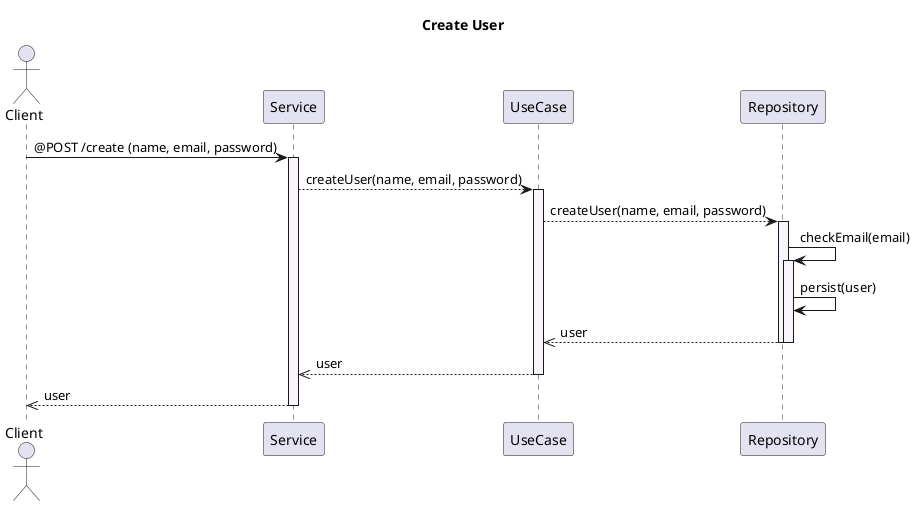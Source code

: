 @startuml

title Create User
actor Client

Client -> Service: @POST /create (name, email, password)

activate Service #F9F3FC

Service --> UseCase : createUser(name, email, password)
activate UseCase #F9F3FC

UseCase --> Repository : createUser(name, email, password)
activate Repository #F9F3FC
Repository -> Repository: checkEmail(email)
activate Repository #F9F3FC
Repository -> Repository: persist(user)
Repository -->> UseCase : user
deactivate Repository
deactivate Repository

UseCase -->> Service : user
deactivate UseCase

Service -->> Client : user
deactivate Service

@enduml